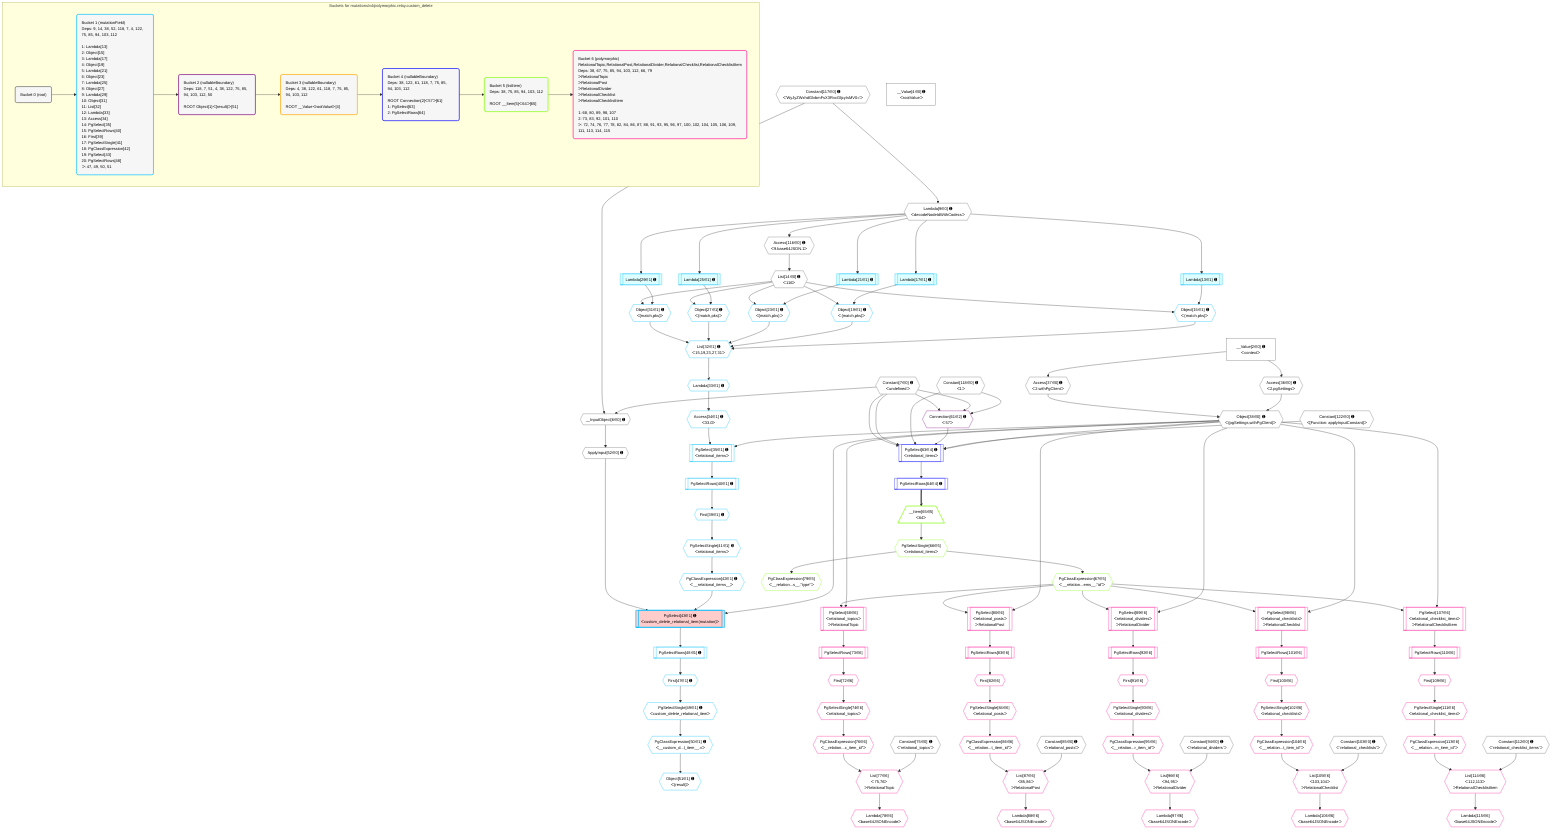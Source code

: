 %%{init: {'themeVariables': { 'fontSize': '12px'}}}%%
graph TD
    classDef path fill:#eee,stroke:#000,color:#000
    classDef plan fill:#fff,stroke-width:1px,color:#000
    classDef itemplan fill:#fff,stroke-width:2px,color:#000
    classDef unbatchedplan fill:#dff,stroke-width:1px,color:#000
    classDef sideeffectplan fill:#fcc,stroke-width:2px,color:#000
    classDef bucket fill:#f6f6f6,color:#000,stroke-width:2px,text-align:left


    %% plan dependencies
    __InputObject6{{"__InputObject[6∈0] ➊"}}:::plan
    Constant7{{"Constant[7∈0] ➊<br />ᐸundefinedᐳ"}}:::plan
    Constant117{{"Constant[117∈0] ➊<br />ᐸ'WyJyZWxhdGlvbmFsX3RvcGljcyIsMV0='ᐳ"}}:::plan
    Constant7 & Constant117 --> __InputObject6
    Object38{{"Object[38∈0] ➊<br />ᐸ{pgSettings,withPgClient}ᐳ"}}:::plan
    Access36{{"Access[36∈0] ➊<br />ᐸ2.pgSettingsᐳ"}}:::plan
    Access37{{"Access[37∈0] ➊<br />ᐸ2.withPgClientᐳ"}}:::plan
    Access36 & Access37 --> Object38
    Lambda9{{"Lambda[9∈0] ➊<br />ᐸdecodeNodeIdWithCodecsᐳ"}}:::plan
    Constant117 --> Lambda9
    List14{{"List[14∈0] ➊<br />ᐸ116ᐳ"}}:::plan
    Access116{{"Access[116∈0] ➊<br />ᐸ9.base64JSON.1ᐳ"}}:::plan
    Access116 --> List14
    __Value2["__Value[2∈0] ➊<br />ᐸcontextᐳ"]:::plan
    __Value2 --> Access36
    __Value2 --> Access37
    ApplyInput52{{"ApplyInput[52∈0] ➊"}}:::plan
    __InputObject6 --> ApplyInput52
    Lambda9 --> Access116
    __Value4["__Value[4∈0] ➊<br />ᐸrootValueᐳ"]:::plan
    Constant75{{"Constant[75∈0] ➊<br />ᐸ'relational_topics'ᐳ"}}:::plan
    Constant85{{"Constant[85∈0] ➊<br />ᐸ'relational_posts'ᐳ"}}:::plan
    Constant94{{"Constant[94∈0] ➊<br />ᐸ'relational_dividers'ᐳ"}}:::plan
    Constant103{{"Constant[103∈0] ➊<br />ᐸ'relational_checklists'ᐳ"}}:::plan
    Constant112{{"Constant[112∈0] ➊<br />ᐸ'relational_checklist_items'ᐳ"}}:::plan
    Constant118{{"Constant[118∈0] ➊<br />ᐸ1ᐳ"}}:::plan
    Constant122{{"Constant[122∈0] ➊<br />ᐸ[Function: applyInputConstant]ᐳ"}}:::plan
    List32{{"List[32∈1] ➊<br />ᐸ15,19,23,27,31ᐳ"}}:::plan
    Object15{{"Object[15∈1] ➊<br />ᐸ{match,pks}ᐳ"}}:::plan
    Object19{{"Object[19∈1] ➊<br />ᐸ{match,pks}ᐳ"}}:::plan
    Object23{{"Object[23∈1] ➊<br />ᐸ{match,pks}ᐳ"}}:::plan
    Object27{{"Object[27∈1] ➊<br />ᐸ{match,pks}ᐳ"}}:::plan
    Object31{{"Object[31∈1] ➊<br />ᐸ{match,pks}ᐳ"}}:::plan
    Object15 & Object19 & Object23 & Object27 & Object31 --> List32
    PgSelect43[["PgSelect[43∈1] ➊<br />ᐸcustom_delete_relational_item(mutation)ᐳ"]]:::sideeffectplan
    PgClassExpression42{{"PgClassExpression[42∈1] ➊<br />ᐸ__relational_items__ᐳ"}}:::plan
    Object38 & PgClassExpression42 & ApplyInput52 --> PgSelect43
    Lambda13[["Lambda[13∈1] ➊"]]:::unbatchedplan
    Lambda13 & List14 --> Object15
    Lambda17[["Lambda[17∈1] ➊"]]:::unbatchedplan
    Lambda17 & List14 --> Object19
    Lambda21[["Lambda[21∈1] ➊"]]:::unbatchedplan
    Lambda21 & List14 --> Object23
    Lambda25[["Lambda[25∈1] ➊"]]:::unbatchedplan
    Lambda25 & List14 --> Object27
    Lambda29[["Lambda[29∈1] ➊"]]:::unbatchedplan
    Lambda29 & List14 --> Object31
    PgSelect35[["PgSelect[35∈1] ➊<br />ᐸrelational_itemsᐳ"]]:::plan
    Access34{{"Access[34∈1] ➊<br />ᐸ33.0ᐳ"}}:::plan
    Object38 & Access34 --> PgSelect35
    Lambda9 --> Lambda13
    Lambda9 --> Lambda17
    Lambda9 --> Lambda21
    Lambda9 --> Lambda25
    Lambda9 --> Lambda29
    Lambda33{{"Lambda[33∈1] ➊"}}:::plan
    List32 --> Lambda33
    Lambda33 --> Access34
    First39{{"First[39∈1] ➊"}}:::plan
    PgSelectRows40[["PgSelectRows[40∈1] ➊"]]:::plan
    PgSelectRows40 --> First39
    PgSelect35 --> PgSelectRows40
    PgSelectSingle41{{"PgSelectSingle[41∈1] ➊<br />ᐸrelational_itemsᐳ"}}:::plan
    First39 --> PgSelectSingle41
    PgSelectSingle41 --> PgClassExpression42
    First47{{"First[47∈1] ➊"}}:::plan
    PgSelectRows48[["PgSelectRows[48∈1] ➊"]]:::plan
    PgSelectRows48 --> First47
    PgSelect43 --> PgSelectRows48
    PgSelectSingle49{{"PgSelectSingle[49∈1] ➊<br />ᐸcustom_delete_relational_itemᐳ"}}:::plan
    First47 --> PgSelectSingle49
    PgClassExpression50{{"PgClassExpression[50∈1] ➊<br />ᐸ__custom_d...l_item__.vᐳ"}}:::plan
    PgSelectSingle49 --> PgClassExpression50
    Object51{{"Object[51∈1] ➊<br />ᐸ{result}ᐳ"}}:::plan
    PgClassExpression50 --> Object51
    Connection61{{"Connection[61∈2] ➊<br />ᐸ57ᐳ"}}:::plan
    Constant118 & Constant7 & Constant7 --> Connection61
    PgSelect63[["PgSelect[63∈4] ➊<br />ᐸrelational_itemsᐳ"]]:::plan
    Object38 & Constant122 & Connection61 & Constant118 & Constant7 & Constant7 --> PgSelect63
    PgSelectRows64[["PgSelectRows[64∈4] ➊"]]:::plan
    PgSelect63 --> PgSelectRows64
    __Item65[/"__Item[65∈5]<br />ᐸ64ᐳ"\]:::itemplan
    PgSelectRows64 ==> __Item65
    PgSelectSingle66{{"PgSelectSingle[66∈5]<br />ᐸrelational_itemsᐳ"}}:::plan
    __Item65 --> PgSelectSingle66
    PgClassExpression67{{"PgClassExpression[67∈5]<br />ᐸ__relation...ems__.”id”ᐳ"}}:::plan
    PgSelectSingle66 --> PgClassExpression67
    PgClassExpression79{{"PgClassExpression[79∈5]<br />ᐸ__relation...s__.”type”ᐳ"}}:::plan
    PgSelectSingle66 --> PgClassExpression79
    PgSelect68[["PgSelect[68∈6]<br />ᐸrelational_topicsᐳ<br />ᐳRelationalTopic"]]:::plan
    Object38 & PgClassExpression67 --> PgSelect68
    List77{{"List[77∈6]<br />ᐸ75,76ᐳ<br />ᐳRelationalTopic"}}:::plan
    PgClassExpression76{{"PgClassExpression[76∈6]<br />ᐸ__relation...c_item_id”ᐳ"}}:::plan
    Constant75 & PgClassExpression76 --> List77
    PgSelect80[["PgSelect[80∈6]<br />ᐸrelational_postsᐳ<br />ᐳRelationalPost"]]:::plan
    Object38 & PgClassExpression67 --> PgSelect80
    List87{{"List[87∈6]<br />ᐸ85,86ᐳ<br />ᐳRelationalPost"}}:::plan
    PgClassExpression86{{"PgClassExpression[86∈6]<br />ᐸ__relation...t_item_id”ᐳ"}}:::plan
    Constant85 & PgClassExpression86 --> List87
    PgSelect89[["PgSelect[89∈6]<br />ᐸrelational_dividersᐳ<br />ᐳRelationalDivider"]]:::plan
    Object38 & PgClassExpression67 --> PgSelect89
    List96{{"List[96∈6]<br />ᐸ94,95ᐳ<br />ᐳRelationalDivider"}}:::plan
    PgClassExpression95{{"PgClassExpression[95∈6]<br />ᐸ__relation...r_item_id”ᐳ"}}:::plan
    Constant94 & PgClassExpression95 --> List96
    PgSelect98[["PgSelect[98∈6]<br />ᐸrelational_checklistsᐳ<br />ᐳRelationalChecklist"]]:::plan
    Object38 & PgClassExpression67 --> PgSelect98
    List105{{"List[105∈6]<br />ᐸ103,104ᐳ<br />ᐳRelationalChecklist"}}:::plan
    PgClassExpression104{{"PgClassExpression[104∈6]<br />ᐸ__relation...t_item_id”ᐳ"}}:::plan
    Constant103 & PgClassExpression104 --> List105
    PgSelect107[["PgSelect[107∈6]<br />ᐸrelational_checklist_itemsᐳ<br />ᐳRelationalChecklistItem"]]:::plan
    Object38 & PgClassExpression67 --> PgSelect107
    List114{{"List[114∈6]<br />ᐸ112,113ᐳ<br />ᐳRelationalChecklistItem"}}:::plan
    PgClassExpression113{{"PgClassExpression[113∈6]<br />ᐸ__relation...m_item_id”ᐳ"}}:::plan
    Constant112 & PgClassExpression113 --> List114
    First72{{"First[72∈6]"}}:::plan
    PgSelectRows73[["PgSelectRows[73∈6]"]]:::plan
    PgSelectRows73 --> First72
    PgSelect68 --> PgSelectRows73
    PgSelectSingle74{{"PgSelectSingle[74∈6]<br />ᐸrelational_topicsᐳ"}}:::plan
    First72 --> PgSelectSingle74
    PgSelectSingle74 --> PgClassExpression76
    Lambda78{{"Lambda[78∈6]<br />ᐸbase64JSONEncodeᐳ"}}:::plan
    List77 --> Lambda78
    First82{{"First[82∈6]"}}:::plan
    PgSelectRows83[["PgSelectRows[83∈6]"]]:::plan
    PgSelectRows83 --> First82
    PgSelect80 --> PgSelectRows83
    PgSelectSingle84{{"PgSelectSingle[84∈6]<br />ᐸrelational_postsᐳ"}}:::plan
    First82 --> PgSelectSingle84
    PgSelectSingle84 --> PgClassExpression86
    Lambda88{{"Lambda[88∈6]<br />ᐸbase64JSONEncodeᐳ"}}:::plan
    List87 --> Lambda88
    First91{{"First[91∈6]"}}:::plan
    PgSelectRows92[["PgSelectRows[92∈6]"]]:::plan
    PgSelectRows92 --> First91
    PgSelect89 --> PgSelectRows92
    PgSelectSingle93{{"PgSelectSingle[93∈6]<br />ᐸrelational_dividersᐳ"}}:::plan
    First91 --> PgSelectSingle93
    PgSelectSingle93 --> PgClassExpression95
    Lambda97{{"Lambda[97∈6]<br />ᐸbase64JSONEncodeᐳ"}}:::plan
    List96 --> Lambda97
    First100{{"First[100∈6]"}}:::plan
    PgSelectRows101[["PgSelectRows[101∈6]"]]:::plan
    PgSelectRows101 --> First100
    PgSelect98 --> PgSelectRows101
    PgSelectSingle102{{"PgSelectSingle[102∈6]<br />ᐸrelational_checklistsᐳ"}}:::plan
    First100 --> PgSelectSingle102
    PgSelectSingle102 --> PgClassExpression104
    Lambda106{{"Lambda[106∈6]<br />ᐸbase64JSONEncodeᐳ"}}:::plan
    List105 --> Lambda106
    First109{{"First[109∈6]"}}:::plan
    PgSelectRows110[["PgSelectRows[110∈6]"]]:::plan
    PgSelectRows110 --> First109
    PgSelect107 --> PgSelectRows110
    PgSelectSingle111{{"PgSelectSingle[111∈6]<br />ᐸrelational_checklist_itemsᐳ"}}:::plan
    First109 --> PgSelectSingle111
    PgSelectSingle111 --> PgClassExpression113
    Lambda115{{"Lambda[115∈6]<br />ᐸbase64JSONEncodeᐳ"}}:::plan
    List114 --> Lambda115

    %% define steps

    subgraph "Buckets for mutations/v4/polymorphic.relay.custom_delete"
    Bucket0("Bucket 0 (root)"):::bucket
    classDef bucket0 stroke:#696969
    class Bucket0,__Value2,__Value4,__InputObject6,Constant7,Lambda9,List14,Access36,Access37,Object38,ApplyInput52,Constant75,Constant85,Constant94,Constant103,Constant112,Access116,Constant117,Constant118,Constant122 bucket0
    Bucket1("Bucket 1 (mutationField)<br />Deps: 9, 14, 38, 52, 118, 7, 4, 122, 75, 85, 94, 103, 112<br /><br />1: Lambda[13]<br />2: Object[15]<br />3: Lambda[17]<br />4: Object[19]<br />5: Lambda[21]<br />6: Object[23]<br />7: Lambda[25]<br />8: Object[27]<br />9: Lambda[29]<br />10: Object[31]<br />11: List[32]<br />12: Lambda[33]<br />13: Access[34]<br />14: PgSelect[35]<br />15: PgSelectRows[40]<br />16: First[39]<br />17: PgSelectSingle[41]<br />18: PgClassExpression[42]<br />19: PgSelect[43]<br />20: PgSelectRows[48]<br />ᐳ: 47, 49, 50, 51"):::bucket
    classDef bucket1 stroke:#00bfff
    class Bucket1,Lambda13,Object15,Lambda17,Object19,Lambda21,Object23,Lambda25,Object27,Lambda29,Object31,List32,Lambda33,Access34,PgSelect35,First39,PgSelectRows40,PgSelectSingle41,PgClassExpression42,PgSelect43,First47,PgSelectRows48,PgSelectSingle49,PgClassExpression50,Object51 bucket1
    Bucket2("Bucket 2 (nullableBoundary)<br />Deps: 118, 7, 51, 4, 38, 122, 75, 85, 94, 103, 112, 50<br /><br />ROOT Object{1}ᐸ{result}ᐳ[51]"):::bucket
    classDef bucket2 stroke:#7f007f
    class Bucket2,Connection61 bucket2
    Bucket3("Bucket 3 (nullableBoundary)<br />Deps: 4, 38, 122, 61, 118, 7, 75, 85, 94, 103, 112<br /><br />ROOT __ValueᐸrootValueᐳ[4]"):::bucket
    classDef bucket3 stroke:#ffa500
    class Bucket3 bucket3
    Bucket4("Bucket 4 (nullableBoundary)<br />Deps: 38, 122, 61, 118, 7, 75, 85, 94, 103, 112<br /><br />ROOT Connection{2}ᐸ57ᐳ[61]<br />1: PgSelect[63]<br />2: PgSelectRows[64]"):::bucket
    classDef bucket4 stroke:#0000ff
    class Bucket4,PgSelect63,PgSelectRows64 bucket4
    Bucket5("Bucket 5 (listItem)<br />Deps: 38, 75, 85, 94, 103, 112<br /><br />ROOT __Item{5}ᐸ64ᐳ[65]"):::bucket
    classDef bucket5 stroke:#7fff00
    class Bucket5,__Item65,PgSelectSingle66,PgClassExpression67,PgClassExpression79 bucket5
    Bucket6("Bucket 6 (polymorphic)<br />RelationalTopic,RelationalPost,RelationalDivider,RelationalChecklist,RelationalChecklistItem<br />Deps: 38, 67, 75, 85, 94, 103, 112, 66, 79<br />ᐳRelationalTopic<br />ᐳRelationalPost<br />ᐳRelationalDivider<br />ᐳRelationalChecklist<br />ᐳRelationalChecklistItem<br /><br />1: 68, 80, 89, 98, 107<br />2: 73, 83, 92, 101, 110<br />ᐳ: 72, 74, 76, 77, 78, 82, 84, 86, 87, 88, 91, 93, 95, 96, 97, 100, 102, 104, 105, 106, 109, 111, 113, 114, 115"):::bucket
    classDef bucket6 stroke:#ff1493
    class Bucket6,PgSelect68,First72,PgSelectRows73,PgSelectSingle74,PgClassExpression76,List77,Lambda78,PgSelect80,First82,PgSelectRows83,PgSelectSingle84,PgClassExpression86,List87,Lambda88,PgSelect89,First91,PgSelectRows92,PgSelectSingle93,PgClassExpression95,List96,Lambda97,PgSelect98,First100,PgSelectRows101,PgSelectSingle102,PgClassExpression104,List105,Lambda106,PgSelect107,First109,PgSelectRows110,PgSelectSingle111,PgClassExpression113,List114,Lambda115 bucket6
    Bucket0 --> Bucket1
    Bucket1 --> Bucket2
    Bucket2 --> Bucket3
    Bucket3 --> Bucket4
    Bucket4 --> Bucket5
    Bucket5 --> Bucket6
    end